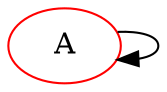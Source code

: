 digraph G {
    stylesheet = "ct.css"
    node [style=filled fillcolor=white]
    A [color=red]
    A -> A
}